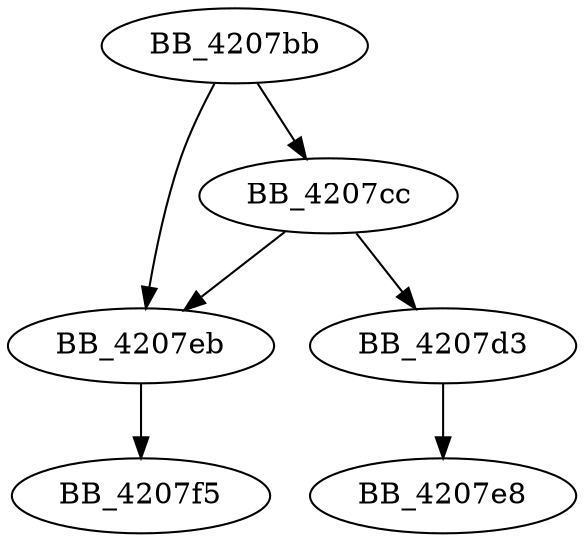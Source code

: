 DiGraph __unlock_file{
BB_4207bb->BB_4207cc
BB_4207bb->BB_4207eb
BB_4207cc->BB_4207d3
BB_4207cc->BB_4207eb
BB_4207d3->BB_4207e8
BB_4207eb->BB_4207f5
}
